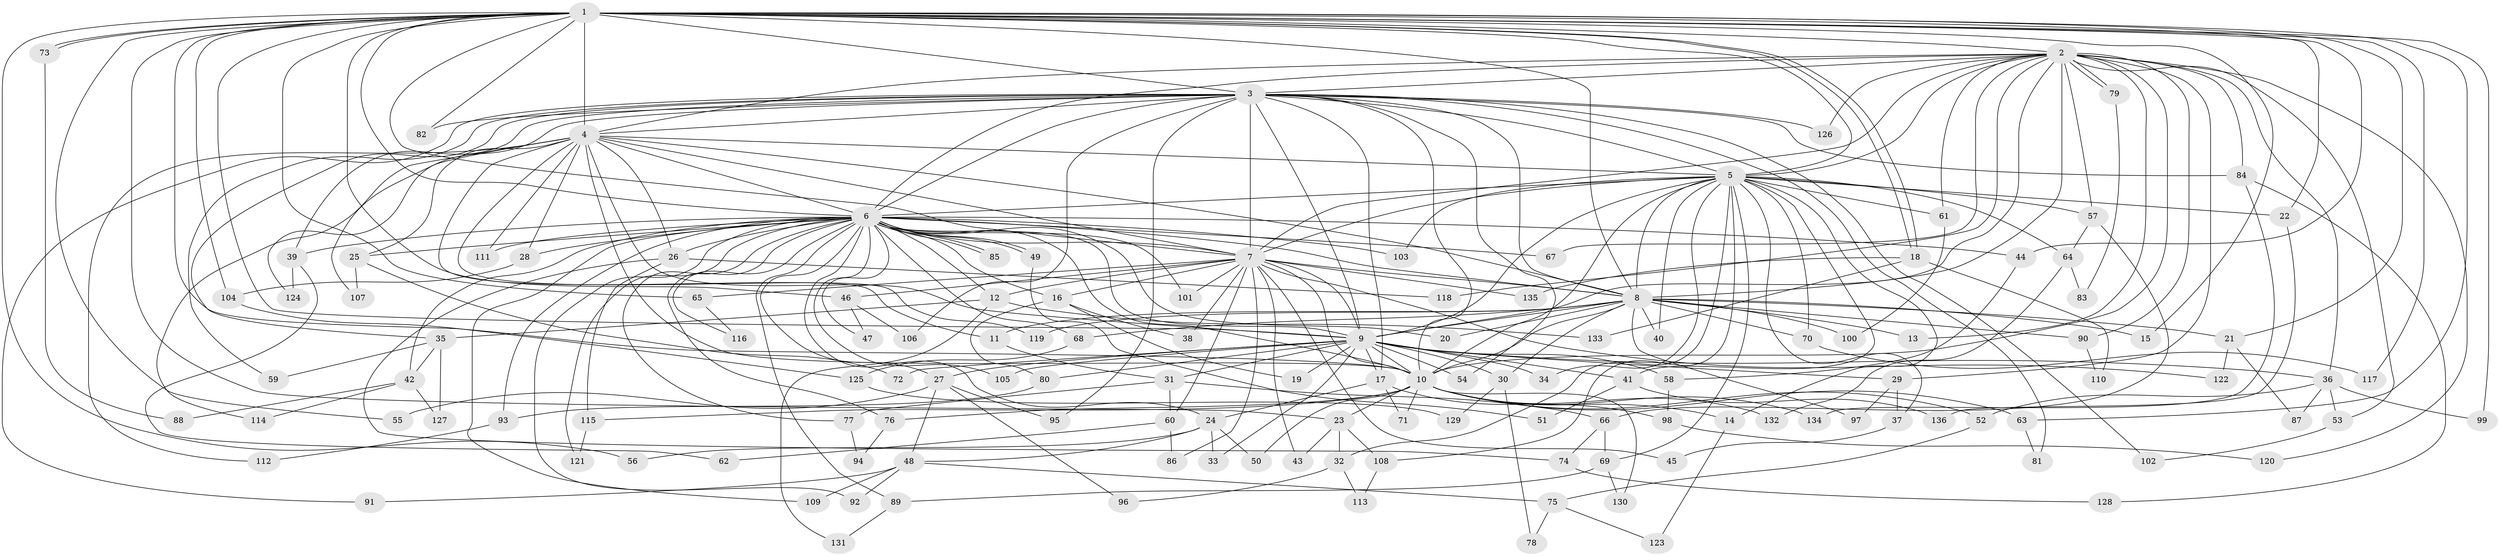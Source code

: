 // coarse degree distribution, {28: 0.014705882352941176, 2: 0.5735294117647058, 1: 0.10294117647058823, 3: 0.08823529411764706, 4: 0.1323529411764706, 5: 0.014705882352941176, 9: 0.014705882352941176, 15: 0.014705882352941176, 30: 0.014705882352941176, 8: 0.014705882352941176, 24: 0.014705882352941176}
// Generated by graph-tools (version 1.1) at 2025/48/03/04/25 21:48:35]
// undirected, 136 vertices, 297 edges
graph export_dot {
graph [start="1"]
  node [color=gray90,style=filled];
  1;
  2;
  3;
  4;
  5;
  6;
  7;
  8;
  9;
  10;
  11;
  12;
  13;
  14;
  15;
  16;
  17;
  18;
  19;
  20;
  21;
  22;
  23;
  24;
  25;
  26;
  27;
  28;
  29;
  30;
  31;
  32;
  33;
  34;
  35;
  36;
  37;
  38;
  39;
  40;
  41;
  42;
  43;
  44;
  45;
  46;
  47;
  48;
  49;
  50;
  51;
  52;
  53;
  54;
  55;
  56;
  57;
  58;
  59;
  60;
  61;
  62;
  63;
  64;
  65;
  66;
  67;
  68;
  69;
  70;
  71;
  72;
  73;
  74;
  75;
  76;
  77;
  78;
  79;
  80;
  81;
  82;
  83;
  84;
  85;
  86;
  87;
  88;
  89;
  90;
  91;
  92;
  93;
  94;
  95;
  96;
  97;
  98;
  99;
  100;
  101;
  102;
  103;
  104;
  105;
  106;
  107;
  108;
  109;
  110;
  111;
  112;
  113;
  114;
  115;
  116;
  117;
  118;
  119;
  120;
  121;
  122;
  123;
  124;
  125;
  126;
  127;
  128;
  129;
  130;
  131;
  132;
  133;
  134;
  135;
  136;
  1 -- 2;
  1 -- 3;
  1 -- 4;
  1 -- 5;
  1 -- 6;
  1 -- 7;
  1 -- 8;
  1 -- 9;
  1 -- 10;
  1 -- 15;
  1 -- 18;
  1 -- 18;
  1 -- 21;
  1 -- 22;
  1 -- 23;
  1 -- 44;
  1 -- 46;
  1 -- 55;
  1 -- 56;
  1 -- 63;
  1 -- 65;
  1 -- 73;
  1 -- 73;
  1 -- 82;
  1 -- 99;
  1 -- 104;
  1 -- 117;
  2 -- 3;
  2 -- 4;
  2 -- 5;
  2 -- 6;
  2 -- 7;
  2 -- 8;
  2 -- 9;
  2 -- 10;
  2 -- 13;
  2 -- 29;
  2 -- 36;
  2 -- 53;
  2 -- 57;
  2 -- 61;
  2 -- 67;
  2 -- 79;
  2 -- 79;
  2 -- 84;
  2 -- 90;
  2 -- 118;
  2 -- 120;
  2 -- 126;
  3 -- 4;
  3 -- 5;
  3 -- 6;
  3 -- 7;
  3 -- 8;
  3 -- 9;
  3 -- 10;
  3 -- 17;
  3 -- 35;
  3 -- 39;
  3 -- 54;
  3 -- 59;
  3 -- 81;
  3 -- 82;
  3 -- 84;
  3 -- 91;
  3 -- 95;
  3 -- 102;
  3 -- 106;
  3 -- 107;
  3 -- 126;
  4 -- 5;
  4 -- 6;
  4 -- 7;
  4 -- 8;
  4 -- 9;
  4 -- 10;
  4 -- 11;
  4 -- 25;
  4 -- 26;
  4 -- 28;
  4 -- 111;
  4 -- 112;
  4 -- 114;
  4 -- 119;
  4 -- 124;
  5 -- 6;
  5 -- 7;
  5 -- 8;
  5 -- 9;
  5 -- 10;
  5 -- 14;
  5 -- 22;
  5 -- 32;
  5 -- 34;
  5 -- 37;
  5 -- 40;
  5 -- 41;
  5 -- 57;
  5 -- 61;
  5 -- 64;
  5 -- 69;
  5 -- 70;
  5 -- 103;
  5 -- 108;
  6 -- 7;
  6 -- 8;
  6 -- 9;
  6 -- 10;
  6 -- 12;
  6 -- 16;
  6 -- 20;
  6 -- 24;
  6 -- 25;
  6 -- 26;
  6 -- 27;
  6 -- 28;
  6 -- 39;
  6 -- 42;
  6 -- 44;
  6 -- 47;
  6 -- 49;
  6 -- 49;
  6 -- 67;
  6 -- 68;
  6 -- 76;
  6 -- 77;
  6 -- 85;
  6 -- 85;
  6 -- 89;
  6 -- 92;
  6 -- 93;
  6 -- 101;
  6 -- 103;
  6 -- 105;
  6 -- 109;
  6 -- 111;
  6 -- 116;
  6 -- 121;
  7 -- 8;
  7 -- 9;
  7 -- 10;
  7 -- 12;
  7 -- 16;
  7 -- 38;
  7 -- 43;
  7 -- 45;
  7 -- 46;
  7 -- 60;
  7 -- 65;
  7 -- 86;
  7 -- 101;
  7 -- 122;
  7 -- 135;
  8 -- 9;
  8 -- 10;
  8 -- 11;
  8 -- 13;
  8 -- 15;
  8 -- 20;
  8 -- 21;
  8 -- 30;
  8 -- 40;
  8 -- 68;
  8 -- 70;
  8 -- 90;
  8 -- 97;
  8 -- 100;
  8 -- 119;
  9 -- 10;
  9 -- 17;
  9 -- 19;
  9 -- 27;
  9 -- 29;
  9 -- 30;
  9 -- 31;
  9 -- 33;
  9 -- 34;
  9 -- 36;
  9 -- 41;
  9 -- 54;
  9 -- 58;
  9 -- 72;
  9 -- 80;
  9 -- 105;
  10 -- 14;
  10 -- 23;
  10 -- 50;
  10 -- 52;
  10 -- 63;
  10 -- 71;
  10 -- 76;
  10 -- 115;
  10 -- 130;
  10 -- 132;
  10 -- 134;
  11 -- 31;
  12 -- 35;
  12 -- 131;
  12 -- 133;
  14 -- 123;
  16 -- 19;
  16 -- 38;
  16 -- 80;
  17 -- 24;
  17 -- 71;
  17 -- 98;
  18 -- 110;
  18 -- 133;
  18 -- 135;
  21 -- 87;
  21 -- 122;
  22 -- 136;
  23 -- 32;
  23 -- 43;
  23 -- 108;
  24 -- 33;
  24 -- 48;
  24 -- 50;
  24 -- 56;
  25 -- 72;
  25 -- 107;
  26 -- 74;
  26 -- 115;
  26 -- 118;
  27 -- 48;
  27 -- 55;
  27 -- 95;
  27 -- 96;
  28 -- 104;
  29 -- 37;
  29 -- 97;
  30 -- 78;
  30 -- 129;
  31 -- 60;
  31 -- 66;
  31 -- 77;
  32 -- 96;
  32 -- 113;
  35 -- 42;
  35 -- 59;
  35 -- 127;
  36 -- 52;
  36 -- 53;
  36 -- 87;
  36 -- 99;
  37 -- 45;
  39 -- 62;
  39 -- 124;
  41 -- 51;
  41 -- 136;
  42 -- 88;
  42 -- 114;
  42 -- 127;
  44 -- 58;
  46 -- 47;
  46 -- 106;
  48 -- 75;
  48 -- 91;
  48 -- 92;
  48 -- 109;
  49 -- 51;
  52 -- 75;
  53 -- 102;
  57 -- 64;
  57 -- 66;
  58 -- 98;
  60 -- 62;
  60 -- 86;
  61 -- 100;
  63 -- 81;
  64 -- 83;
  64 -- 132;
  65 -- 116;
  66 -- 69;
  66 -- 74;
  68 -- 125;
  69 -- 89;
  69 -- 130;
  70 -- 117;
  73 -- 88;
  74 -- 128;
  75 -- 78;
  75 -- 123;
  76 -- 94;
  77 -- 94;
  79 -- 83;
  80 -- 93;
  84 -- 128;
  84 -- 134;
  89 -- 131;
  90 -- 110;
  93 -- 112;
  98 -- 120;
  104 -- 125;
  108 -- 113;
  115 -- 121;
  125 -- 129;
}
